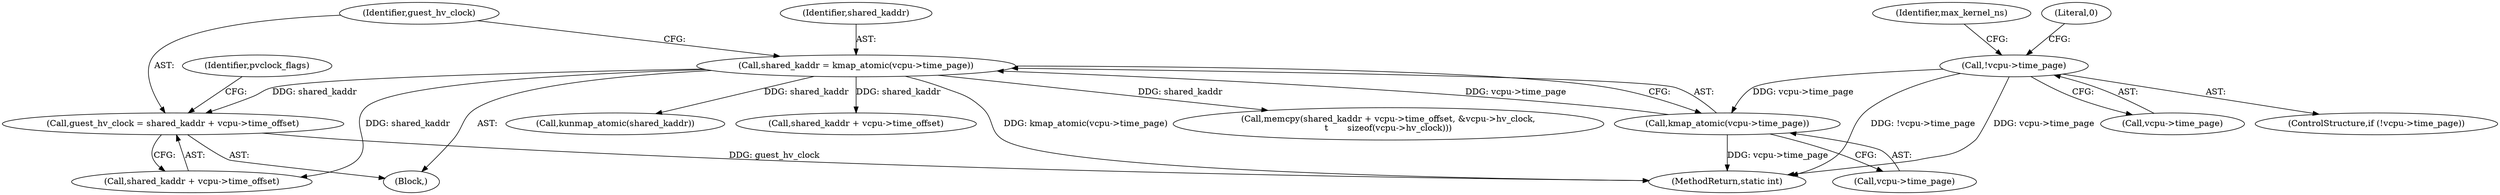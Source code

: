 digraph "0_linux_0b79459b482e85cb7426aa7da683a9f2c97aeae1_0@integer" {
"1000365" [label="(Call,guest_hv_clock = shared_kaddr + vcpu->time_offset)"];
"1000359" [label="(Call,shared_kaddr = kmap_atomic(vcpu->time_page))"];
"1000361" [label="(Call,kmap_atomic(vcpu->time_page))"];
"1000233" [label="(Call,!vcpu->time_page)"];
"1000234" [label="(Call,vcpu->time_page)"];
"1000418" [label="(Call,kunmap_atomic(shared_kaddr))"];
"1000405" [label="(Call,shared_kaddr + vcpu->time_offset)"];
"1000366" [label="(Identifier,guest_hv_clock)"];
"1000111" [label="(Block,)"];
"1000373" [label="(Identifier,pvclock_flags)"];
"1000359" [label="(Call,shared_kaddr = kmap_atomic(vcpu->time_page))"];
"1000361" [label="(Call,kmap_atomic(vcpu->time_page))"];
"1000431" [label="(MethodReturn,static int)"];
"1000232" [label="(ControlStructure,if (!vcpu->time_page))"];
"1000367" [label="(Call,shared_kaddr + vcpu->time_offset)"];
"1000365" [label="(Call,guest_hv_clock = shared_kaddr + vcpu->time_offset)"];
"1000238" [label="(Literal,0)"];
"1000360" [label="(Identifier,shared_kaddr)"];
"1000362" [label="(Call,vcpu->time_page)"];
"1000240" [label="(Identifier,max_kernel_ns)"];
"1000233" [label="(Call,!vcpu->time_page)"];
"1000404" [label="(Call,memcpy(shared_kaddr + vcpu->time_offset, &vcpu->hv_clock,\n\t       sizeof(vcpu->hv_clock)))"];
"1000365" -> "1000111"  [label="AST: "];
"1000365" -> "1000367"  [label="CFG: "];
"1000366" -> "1000365"  [label="AST: "];
"1000367" -> "1000365"  [label="AST: "];
"1000373" -> "1000365"  [label="CFG: "];
"1000365" -> "1000431"  [label="DDG: guest_hv_clock"];
"1000359" -> "1000365"  [label="DDG: shared_kaddr"];
"1000359" -> "1000111"  [label="AST: "];
"1000359" -> "1000361"  [label="CFG: "];
"1000360" -> "1000359"  [label="AST: "];
"1000361" -> "1000359"  [label="AST: "];
"1000366" -> "1000359"  [label="CFG: "];
"1000359" -> "1000431"  [label="DDG: kmap_atomic(vcpu->time_page)"];
"1000361" -> "1000359"  [label="DDG: vcpu->time_page"];
"1000359" -> "1000367"  [label="DDG: shared_kaddr"];
"1000359" -> "1000404"  [label="DDG: shared_kaddr"];
"1000359" -> "1000405"  [label="DDG: shared_kaddr"];
"1000359" -> "1000418"  [label="DDG: shared_kaddr"];
"1000361" -> "1000362"  [label="CFG: "];
"1000362" -> "1000361"  [label="AST: "];
"1000361" -> "1000431"  [label="DDG: vcpu->time_page"];
"1000233" -> "1000361"  [label="DDG: vcpu->time_page"];
"1000233" -> "1000232"  [label="AST: "];
"1000233" -> "1000234"  [label="CFG: "];
"1000234" -> "1000233"  [label="AST: "];
"1000238" -> "1000233"  [label="CFG: "];
"1000240" -> "1000233"  [label="CFG: "];
"1000233" -> "1000431"  [label="DDG: !vcpu->time_page"];
"1000233" -> "1000431"  [label="DDG: vcpu->time_page"];
}
